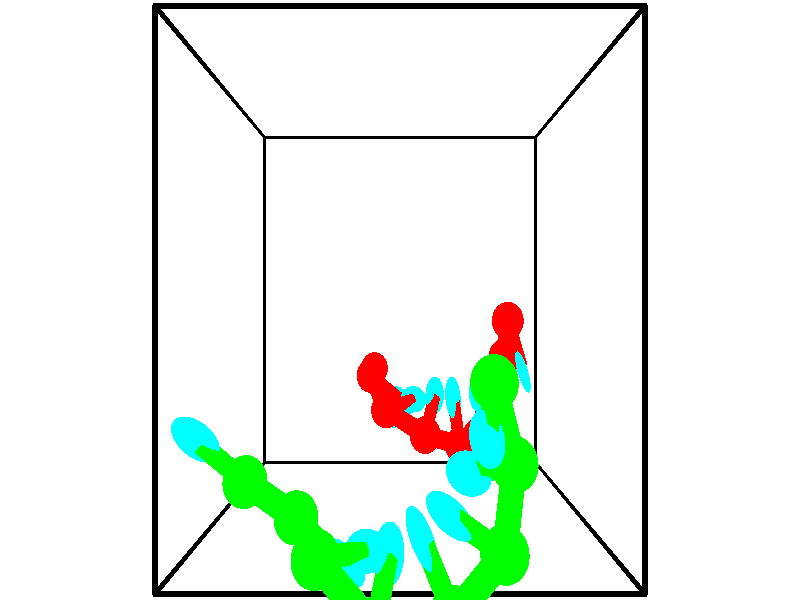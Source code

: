 // switches for output
#declare DRAW_BASES = 1; // possible values are 0, 1; only relevant for DNA ribbons
#declare DRAW_BASES_TYPE = 3; // possible values are 1, 2, 3; only relevant for DNA ribbons
#declare DRAW_FOG = 0; // set to 1 to enable fog

#include "colors.inc"

#include "transforms.inc"
background { rgb <1, 1, 1>}

#default {
   normal{
       ripples 0.25
       frequency 0.20
       turbulence 0.2
       lambda 5
   }
	finish {
		phong 0.1
		phong_size 40.
	}
}

// original window dimensions: 1024x640


// camera settings

camera {
	sky <-0, 1, 0>
	up <-0, 1, 0>
	right 1.6 * <1, 0, 0>
	location <2.5, 2.5, 11.1562>
	look_at <2.5, 2.5, 2.5>
	direction <0, 0, -8.6562>
	angle 67.0682
}


# declare cpy_camera_pos = <2.5, 2.5, 11.1562>;
# if (DRAW_FOG = 1)
fog {
	fog_type 2
	up vnormalize(cpy_camera_pos)
	color rgbt<1,1,1,0.3>
	distance 1e-5
	fog_alt 3e-3
	fog_offset 4
}
# end


// LIGHTS

# declare lum = 6;
global_settings {
	ambient_light rgb lum * <0.05, 0.05, 0.05>
	max_trace_level 15
}# declare cpy_direct_light_amount = 0.25;
light_source
{	1000 * <-1, -1, 1>,
	rgb lum * cpy_direct_light_amount
	parallel
}

light_source
{	1000 * <1, 1, -1>,
	rgb lum * cpy_direct_light_amount
	parallel
}

// strand 0

// nucleotide -1

// particle -1
sphere {
	<4.220875, 2.224579, 1.517732> 0.250000
	pigment { color rgbt <1,0,0,0> }
	no_shadow
}
cylinder {
	<4.339184, 1.851631, 1.600876>,  <4.410169, 1.627862, 1.650762>, 0.100000
	pigment { color rgbt <1,0,0,0> }
	no_shadow
}
cylinder {
	<4.339184, 1.851631, 1.600876>,  <4.220875, 2.224579, 1.517732>, 0.100000
	pigment { color rgbt <1,0,0,0> }
	no_shadow
}

// particle -1
sphere {
	<4.339184, 1.851631, 1.600876> 0.100000
	pigment { color rgbt <1,0,0,0> }
	no_shadow
}
sphere {
	0, 1
	scale<0.080000,0.200000,0.300000>
	matrix <-0.926757, -0.332829, -0.174206,
		0.231605, -0.141109, -0.962521,
		0.295773, -0.932370, 0.207859,
		4.427916, 1.571920, 1.663234>
	pigment { color rgbt <0,1,1,0> }
	no_shadow
}
cylinder {
	<4.246032, 1.704631, 0.996969>,  <4.220875, 2.224579, 1.517732>, 0.130000
	pigment { color rgbt <1,0,0,0> }
	no_shadow
}

// nucleotide -1

// particle -1
sphere {
	<4.246032, 1.704631, 0.996969> 0.250000
	pigment { color rgbt <1,0,0,0> }
	no_shadow
}
cylinder {
	<4.167992, 1.515320, 1.340584>,  <4.121167, 1.401733, 1.546753>, 0.100000
	pigment { color rgbt <1,0,0,0> }
	no_shadow
}
cylinder {
	<4.167992, 1.515320, 1.340584>,  <4.246032, 1.704631, 0.996969>, 0.100000
	pigment { color rgbt <1,0,0,0> }
	no_shadow
}

// particle -1
sphere {
	<4.167992, 1.515320, 1.340584> 0.100000
	pigment { color rgbt <1,0,0,0> }
	no_shadow
}
sphere {
	0, 1
	scale<0.080000,0.200000,0.300000>
	matrix <-0.941851, -0.153916, -0.298709,
		0.273592, -0.867363, -0.415728,
		-0.195102, -0.473278, 0.859036,
		4.109461, 1.373337, 1.598295>
	pigment { color rgbt <0,1,1,0> }
	no_shadow
}
cylinder {
	<4.036848, 0.926604, 0.818661>,  <4.246032, 1.704631, 0.996969>, 0.130000
	pigment { color rgbt <1,0,0,0> }
	no_shadow
}

// nucleotide -1

// particle -1
sphere {
	<4.036848, 0.926604, 0.818661> 0.250000
	pigment { color rgbt <1,0,0,0> }
	no_shadow
}
cylinder {
	<3.866650, 1.084198, 1.144539>,  <3.764531, 1.178754, 1.340066>, 0.100000
	pigment { color rgbt <1,0,0,0> }
	no_shadow
}
cylinder {
	<3.866650, 1.084198, 1.144539>,  <4.036848, 0.926604, 0.818661>, 0.100000
	pigment { color rgbt <1,0,0,0> }
	no_shadow
}

// particle -1
sphere {
	<3.866650, 1.084198, 1.144539> 0.100000
	pigment { color rgbt <1,0,0,0> }
	no_shadow
}
sphere {
	0, 1
	scale<0.080000,0.200000,0.300000>
	matrix <-0.898387, -0.075585, -0.432653,
		-0.108878, -0.916005, 0.386108,
		-0.425496, 0.393981, 0.814697,
		3.739001, 1.202393, 1.388948>
	pigment { color rgbt <0,1,1,0> }
	no_shadow
}
cylinder {
	<3.500067, 0.477557, 1.075310>,  <4.036848, 0.926604, 0.818661>, 0.130000
	pigment { color rgbt <1,0,0,0> }
	no_shadow
}

// nucleotide -1

// particle -1
sphere {
	<3.500067, 0.477557, 1.075310> 0.250000
	pigment { color rgbt <1,0,0,0> }
	no_shadow
}
cylinder {
	<3.429153, 0.864677, 1.146790>,  <3.386605, 1.096949, 1.189677>, 0.100000
	pigment { color rgbt <1,0,0,0> }
	no_shadow
}
cylinder {
	<3.429153, 0.864677, 1.146790>,  <3.500067, 0.477557, 1.075310>, 0.100000
	pigment { color rgbt <1,0,0,0> }
	no_shadow
}

// particle -1
sphere {
	<3.429153, 0.864677, 1.146790> 0.100000
	pigment { color rgbt <1,0,0,0> }
	no_shadow
}
sphere {
	0, 1
	scale<0.080000,0.200000,0.300000>
	matrix <-0.813216, -0.041788, -0.580460,
		-0.554302, -0.248227, 0.794439,
		-0.177284, 0.967800, 0.178699,
		3.375968, 1.155017, 1.200399>
	pigment { color rgbt <0,1,1,0> }
	no_shadow
}
cylinder {
	<2.908455, 0.679361, 1.386896>,  <3.500067, 0.477557, 1.075310>, 0.130000
	pigment { color rgbt <1,0,0,0> }
	no_shadow
}

// nucleotide -1

// particle -1
sphere {
	<2.908455, 0.679361, 1.386896> 0.250000
	pigment { color rgbt <1,0,0,0> }
	no_shadow
}
cylinder {
	<3.012302, 0.951927, 1.113174>,  <3.074611, 1.115467, 0.948941>, 0.100000
	pigment { color rgbt <1,0,0,0> }
	no_shadow
}
cylinder {
	<3.012302, 0.951927, 1.113174>,  <2.908455, 0.679361, 1.386896>, 0.100000
	pigment { color rgbt <1,0,0,0> }
	no_shadow
}

// particle -1
sphere {
	<3.012302, 0.951927, 1.113174> 0.100000
	pigment { color rgbt <1,0,0,0> }
	no_shadow
}
sphere {
	0, 1
	scale<0.080000,0.200000,0.300000>
	matrix <-0.698744, -0.356577, -0.620168,
		-0.666599, 0.639161, 0.383560,
		0.259618, 0.681415, -0.684304,
		3.090188, 1.156352, 0.907883>
	pigment { color rgbt <0,1,1,0> }
	no_shadow
}
cylinder {
	<2.271120, 0.976025, 1.123675>,  <2.908455, 0.679361, 1.386896>, 0.130000
	pigment { color rgbt <1,0,0,0> }
	no_shadow
}

// nucleotide -1

// particle -1
sphere {
	<2.271120, 0.976025, 1.123675> 0.250000
	pigment { color rgbt <1,0,0,0> }
	no_shadow
}
cylinder {
	<2.537865, 1.021759, 0.829132>,  <2.697911, 1.049200, 0.652406>, 0.100000
	pigment { color rgbt <1,0,0,0> }
	no_shadow
}
cylinder {
	<2.537865, 1.021759, 0.829132>,  <2.271120, 0.976025, 1.123675>, 0.100000
	pigment { color rgbt <1,0,0,0> }
	no_shadow
}

// particle -1
sphere {
	<2.537865, 1.021759, 0.829132> 0.100000
	pigment { color rgbt <1,0,0,0> }
	no_shadow
}
sphere {
	0, 1
	scale<0.080000,0.200000,0.300000>
	matrix <-0.596617, -0.510142, -0.619519,
		-0.446480, 0.852457, -0.271979,
		0.666861, 0.114335, -0.736359,
		2.737923, 1.056060, 0.608225>
	pigment { color rgbt <0,1,1,0> }
	no_shadow
}
cylinder {
	<1.987596, 1.389636, 0.521512>,  <2.271120, 0.976025, 1.123675>, 0.130000
	pigment { color rgbt <1,0,0,0> }
	no_shadow
}

// nucleotide -1

// particle -1
sphere {
	<1.987596, 1.389636, 0.521512> 0.250000
	pigment { color rgbt <1,0,0,0> }
	no_shadow
}
cylinder {
	<2.291943, 1.165436, 0.390717>,  <2.474550, 1.030916, 0.312239>, 0.100000
	pigment { color rgbt <1,0,0,0> }
	no_shadow
}
cylinder {
	<2.291943, 1.165436, 0.390717>,  <1.987596, 1.389636, 0.521512>, 0.100000
	pigment { color rgbt <1,0,0,0> }
	no_shadow
}

// particle -1
sphere {
	<2.291943, 1.165436, 0.390717> 0.100000
	pigment { color rgbt <1,0,0,0> }
	no_shadow
}
sphere {
	0, 1
	scale<0.080000,0.200000,0.300000>
	matrix <-0.620738, -0.481814, -0.618498,
		0.189120, 0.673569, -0.714520,
		0.760866, -0.560501, -0.326989,
		2.520202, 0.997286, 0.292620>
	pigment { color rgbt <0,1,1,0> }
	no_shadow
}
cylinder {
	<2.021799, 1.432725, -0.176346>,  <1.987596, 1.389636, 0.521512>, 0.130000
	pigment { color rgbt <1,0,0,0> }
	no_shadow
}

// nucleotide -1

// particle -1
sphere {
	<2.021799, 1.432725, -0.176346> 0.250000
	pigment { color rgbt <1,0,0,0> }
	no_shadow
}
cylinder {
	<2.177975, 1.077454, -0.079437>,  <2.271680, 0.864291, -0.021292>, 0.100000
	pigment { color rgbt <1,0,0,0> }
	no_shadow
}
cylinder {
	<2.177975, 1.077454, -0.079437>,  <2.021799, 1.432725, -0.176346>, 0.100000
	pigment { color rgbt <1,0,0,0> }
	no_shadow
}

// particle -1
sphere {
	<2.177975, 1.077454, -0.079437> 0.100000
	pigment { color rgbt <1,0,0,0> }
	no_shadow
}
sphere {
	0, 1
	scale<0.080000,0.200000,0.300000>
	matrix <-0.702223, -0.457494, -0.545510,
		0.595348, 0.042860, -0.802324,
		0.390439, -0.888179, 0.242271,
		2.295106, 0.811000, -0.006756>
	pigment { color rgbt <0,1,1,0> }
	no_shadow
}
// strand 1

// nucleotide -1

// particle -1
sphere {
	<0.717968, 0.757166, 4.213035> 0.250000
	pigment { color rgbt <0,1,0,0> }
	no_shadow
}
cylinder {
	<0.436771, 1.011780, 4.339920>,  <0.268053, 1.164548, 4.416051>, 0.100000
	pigment { color rgbt <0,1,0,0> }
	no_shadow
}
cylinder {
	<0.436771, 1.011780, 4.339920>,  <0.717968, 0.757166, 4.213035>, 0.100000
	pigment { color rgbt <0,1,0,0> }
	no_shadow
}

// particle -1
sphere {
	<0.436771, 1.011780, 4.339920> 0.100000
	pigment { color rgbt <0,1,0,0> }
	no_shadow
}
sphere {
	0, 1
	scale<0.080000,0.200000,0.300000>
	matrix <0.001795, -0.444438, 0.895808,
		0.711195, 0.630316, 0.311294,
		-0.702992, 0.636536, 0.317213,
		0.225874, 1.202740, 4.435084>
	pigment { color rgbt <0,1,1,0> }
	no_shadow
}
cylinder {
	<1.318944, 0.439868, 4.300286>,  <0.717968, 0.757166, 4.213035>, 0.130000
	pigment { color rgbt <0,1,0,0> }
	no_shadow
}

// nucleotide -1

// particle -1
sphere {
	<1.318944, 0.439868, 4.300286> 0.250000
	pigment { color rgbt <0,1,0,0> }
	no_shadow
}
cylinder {
	<1.626051, 0.185059, 4.272766>,  <1.810315, 0.032173, 4.256254>, 0.100000
	pigment { color rgbt <0,1,0,0> }
	no_shadow
}
cylinder {
	<1.626051, 0.185059, 4.272766>,  <1.318944, 0.439868, 4.300286>, 0.100000
	pigment { color rgbt <0,1,0,0> }
	no_shadow
}

// particle -1
sphere {
	<1.626051, 0.185059, 4.272766> 0.100000
	pigment { color rgbt <0,1,0,0> }
	no_shadow
}
sphere {
	0, 1
	scale<0.080000,0.200000,0.300000>
	matrix <0.580201, 0.645664, 0.496473,
		-0.271843, -0.421094, 0.865321,
		0.767769, -0.637023, -0.068800,
		1.856382, -0.006048, 4.252126>
	pigment { color rgbt <0,1,1,0> }
	no_shadow
}
cylinder {
	<1.636849, 0.292777, 4.993467>,  <1.318944, 0.439868, 4.300286>, 0.130000
	pigment { color rgbt <0,1,0,0> }
	no_shadow
}

// nucleotide -1

// particle -1
sphere {
	<1.636849, 0.292777, 4.993467> 0.250000
	pigment { color rgbt <0,1,0,0> }
	no_shadow
}
cylinder {
	<1.923563, 0.239639, 4.719658>,  <2.095591, 0.207757, 4.555372>, 0.100000
	pigment { color rgbt <0,1,0,0> }
	no_shadow
}
cylinder {
	<1.923563, 0.239639, 4.719658>,  <1.636849, 0.292777, 4.993467>, 0.100000
	pigment { color rgbt <0,1,0,0> }
	no_shadow
}

// particle -1
sphere {
	<1.923563, 0.239639, 4.719658> 0.100000
	pigment { color rgbt <0,1,0,0> }
	no_shadow
}
sphere {
	0, 1
	scale<0.080000,0.200000,0.300000>
	matrix <0.652215, 0.474976, 0.590774,
		0.246651, -0.869914, 0.427098,
		0.716784, -0.132845, -0.684524,
		2.138598, 0.199786, 4.514301>
	pigment { color rgbt <0,1,1,0> }
	no_shadow
}
cylinder {
	<2.256406, -0.122767, 5.405764>,  <1.636849, 0.292777, 4.993467>, 0.130000
	pigment { color rgbt <0,1,0,0> }
	no_shadow
}

// nucleotide -1

// particle -1
sphere {
	<2.256406, -0.122767, 5.405764> 0.250000
	pigment { color rgbt <0,1,0,0> }
	no_shadow
}
cylinder {
	<2.331982, 0.118652, 5.095917>,  <2.377327, 0.263504, 4.910009>, 0.100000
	pigment { color rgbt <0,1,0,0> }
	no_shadow
}
cylinder {
	<2.331982, 0.118652, 5.095917>,  <2.256406, -0.122767, 5.405764>, 0.100000
	pigment { color rgbt <0,1,0,0> }
	no_shadow
}

// particle -1
sphere {
	<2.331982, 0.118652, 5.095917> 0.100000
	pigment { color rgbt <0,1,0,0> }
	no_shadow
}
sphere {
	0, 1
	scale<0.080000,0.200000,0.300000>
	matrix <0.708588, 0.462330, 0.533061,
		0.679857, -0.649600, -0.340316,
		0.188939, 0.603549, -0.774617,
		2.388663, 0.299717, 4.863532>
	pigment { color rgbt <0,1,1,0> }
	no_shadow
}
cylinder {
	<3.041794, -0.147280, 5.108002>,  <2.256406, -0.122767, 5.405764>, 0.130000
	pigment { color rgbt <0,1,0,0> }
	no_shadow
}

// nucleotide -1

// particle -1
sphere {
	<3.041794, -0.147280, 5.108002> 0.250000
	pigment { color rgbt <0,1,0,0> }
	no_shadow
}
cylinder {
	<2.861240, 0.204727, 5.048912>,  <2.752908, 0.415931, 5.013458>, 0.100000
	pigment { color rgbt <0,1,0,0> }
	no_shadow
}
cylinder {
	<2.861240, 0.204727, 5.048912>,  <3.041794, -0.147280, 5.108002>, 0.100000
	pigment { color rgbt <0,1,0,0> }
	no_shadow
}

// particle -1
sphere {
	<2.861240, 0.204727, 5.048912> 0.100000
	pigment { color rgbt <0,1,0,0> }
	no_shadow
}
sphere {
	0, 1
	scale<0.080000,0.200000,0.300000>
	matrix <0.806391, 0.473168, 0.354748,
		0.382083, 0.041005, -0.923218,
		-0.451383, 0.880018, -0.147723,
		2.725825, 0.468732, 5.004595>
	pigment { color rgbt <0,1,1,0> }
	no_shadow
}
cylinder {
	<3.576273, 0.320551, 4.951978>,  <3.041794, -0.147280, 5.108002>, 0.130000
	pigment { color rgbt <0,1,0,0> }
	no_shadow
}

// nucleotide -1

// particle -1
sphere {
	<3.576273, 0.320551, 4.951978> 0.250000
	pigment { color rgbt <0,1,0,0> }
	no_shadow
}
cylinder {
	<3.250900, 0.535583, 5.040825>,  <3.055677, 0.664603, 5.094133>, 0.100000
	pigment { color rgbt <0,1,0,0> }
	no_shadow
}
cylinder {
	<3.250900, 0.535583, 5.040825>,  <3.576273, 0.320551, 4.951978>, 0.100000
	pigment { color rgbt <0,1,0,0> }
	no_shadow
}

// particle -1
sphere {
	<3.250900, 0.535583, 5.040825> 0.100000
	pigment { color rgbt <0,1,0,0> }
	no_shadow
}
sphere {
	0, 1
	scale<0.080000,0.200000,0.300000>
	matrix <0.572948, 0.674679, 0.465338,
		0.100298, 0.505783, -0.856810,
		-0.813432, 0.537580, 0.222118,
		3.006871, 0.696858, 5.107460>
	pigment { color rgbt <0,1,1,0> }
	no_shadow
}
cylinder {
	<3.714443, 1.047189, 4.747740>,  <3.576273, 0.320551, 4.951978>, 0.130000
	pigment { color rgbt <0,1,0,0> }
	no_shadow
}

// nucleotide -1

// particle -1
sphere {
	<3.714443, 1.047189, 4.747740> 0.250000
	pigment { color rgbt <0,1,0,0> }
	no_shadow
}
cylinder {
	<3.411800, 1.064423, 5.008720>,  <3.230215, 1.074763, 5.165308>, 0.100000
	pigment { color rgbt <0,1,0,0> }
	no_shadow
}
cylinder {
	<3.411800, 1.064423, 5.008720>,  <3.714443, 1.047189, 4.747740>, 0.100000
	pigment { color rgbt <0,1,0,0> }
	no_shadow
}

// particle -1
sphere {
	<3.411800, 1.064423, 5.008720> 0.100000
	pigment { color rgbt <0,1,0,0> }
	no_shadow
}
sphere {
	0, 1
	scale<0.080000,0.200000,0.300000>
	matrix <0.545153, 0.592533, 0.593054,
		-0.361047, 0.804393, -0.471801,
		-0.756606, 0.043083, 0.652450,
		3.184819, 1.077348, 5.204455>
	pigment { color rgbt <0,1,1,0> }
	no_shadow
}
cylinder {
	<3.485132, 1.778493, 4.854362>,  <3.714443, 1.047189, 4.747740>, 0.130000
	pigment { color rgbt <0,1,0,0> }
	no_shadow
}

// nucleotide -1

// particle -1
sphere {
	<3.485132, 1.778493, 4.854362> 0.250000
	pigment { color rgbt <0,1,0,0> }
	no_shadow
}
cylinder {
	<3.396225, 1.565308, 5.180931>,  <3.342880, 1.437396, 5.376873>, 0.100000
	pigment { color rgbt <0,1,0,0> }
	no_shadow
}
cylinder {
	<3.396225, 1.565308, 5.180931>,  <3.485132, 1.778493, 4.854362>, 0.100000
	pigment { color rgbt <0,1,0,0> }
	no_shadow
}

// particle -1
sphere {
	<3.396225, 1.565308, 5.180931> 0.100000
	pigment { color rgbt <0,1,0,0> }
	no_shadow
}
sphere {
	0, 1
	scale<0.080000,0.200000,0.300000>
	matrix <0.505299, 0.653167, 0.563955,
		-0.833828, 0.537888, 0.124127,
		-0.222269, -0.532963, 0.816423,
		3.329544, 1.405419, 5.425858>
	pigment { color rgbt <0,1,1,0> }
	no_shadow
}
// box output
cylinder {
	<0.000000, 0.000000, 0.000000>,  <5.000000, 0.000000, 0.000000>, 0.025000
	pigment { color rgbt <0,0,0,0> }
	no_shadow
}
cylinder {
	<0.000000, 0.000000, 0.000000>,  <0.000000, 5.000000, 0.000000>, 0.025000
	pigment { color rgbt <0,0,0,0> }
	no_shadow
}
cylinder {
	<0.000000, 0.000000, 0.000000>,  <0.000000, 0.000000, 5.000000>, 0.025000
	pigment { color rgbt <0,0,0,0> }
	no_shadow
}
cylinder {
	<5.000000, 5.000000, 5.000000>,  <0.000000, 5.000000, 5.000000>, 0.025000
	pigment { color rgbt <0,0,0,0> }
	no_shadow
}
cylinder {
	<5.000000, 5.000000, 5.000000>,  <5.000000, 0.000000, 5.000000>, 0.025000
	pigment { color rgbt <0,0,0,0> }
	no_shadow
}
cylinder {
	<5.000000, 5.000000, 5.000000>,  <5.000000, 5.000000, 0.000000>, 0.025000
	pigment { color rgbt <0,0,0,0> }
	no_shadow
}
cylinder {
	<0.000000, 0.000000, 5.000000>,  <0.000000, 5.000000, 5.000000>, 0.025000
	pigment { color rgbt <0,0,0,0> }
	no_shadow
}
cylinder {
	<0.000000, 0.000000, 5.000000>,  <5.000000, 0.000000, 5.000000>, 0.025000
	pigment { color rgbt <0,0,0,0> }
	no_shadow
}
cylinder {
	<5.000000, 5.000000, 0.000000>,  <0.000000, 5.000000, 0.000000>, 0.025000
	pigment { color rgbt <0,0,0,0> }
	no_shadow
}
cylinder {
	<5.000000, 5.000000, 0.000000>,  <5.000000, 0.000000, 0.000000>, 0.025000
	pigment { color rgbt <0,0,0,0> }
	no_shadow
}
cylinder {
	<5.000000, 0.000000, 5.000000>,  <5.000000, 0.000000, 0.000000>, 0.025000
	pigment { color rgbt <0,0,0,0> }
	no_shadow
}
cylinder {
	<0.000000, 5.000000, 0.000000>,  <0.000000, 5.000000, 5.000000>, 0.025000
	pigment { color rgbt <0,0,0,0> }
	no_shadow
}
// end of box output
